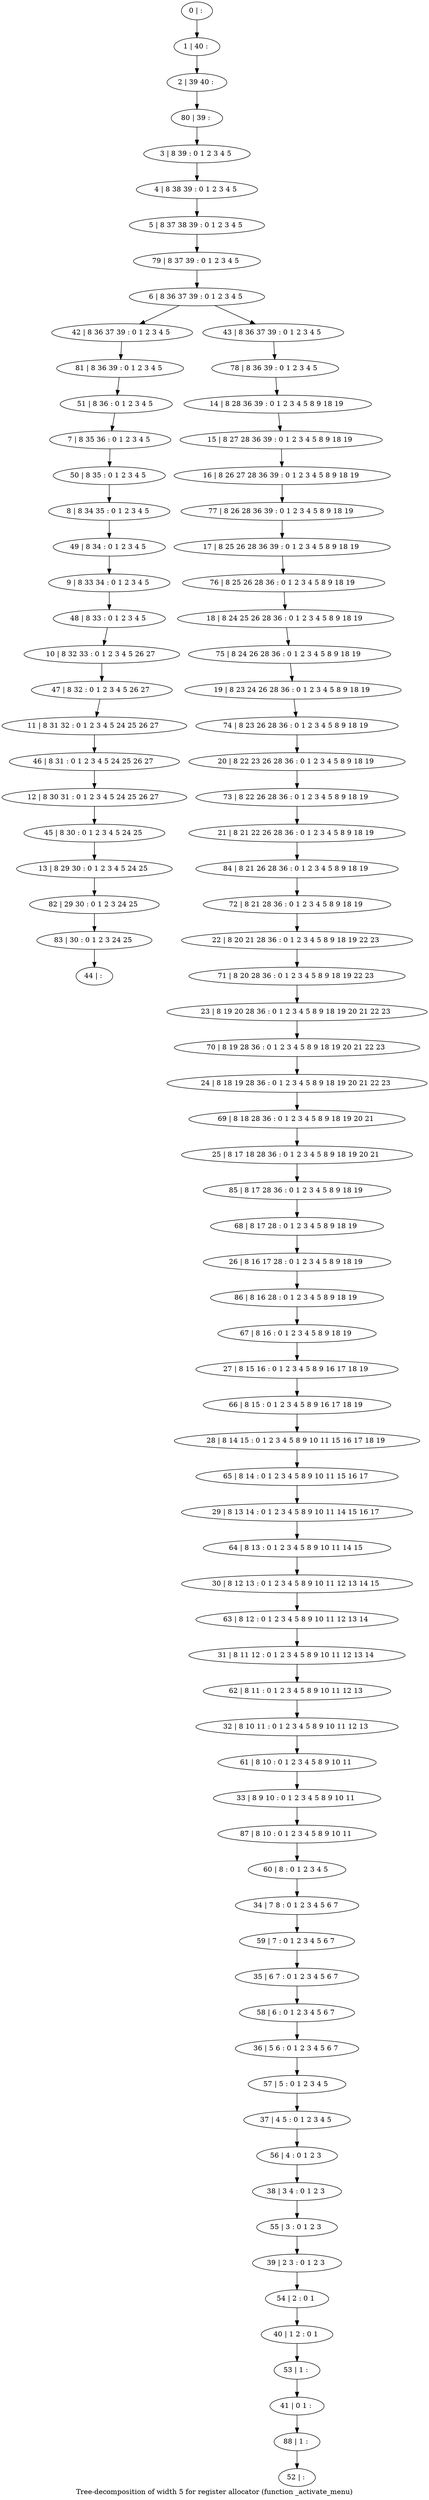 digraph G {
graph [label="Tree-decomposition of width 5 for register allocator (function _activate_menu)"]
0[label="0 | : "];
1[label="1 | 40 : "];
2[label="2 | 39 40 : "];
3[label="3 | 8 39 : 0 1 2 3 4 5 "];
4[label="4 | 8 38 39 : 0 1 2 3 4 5 "];
5[label="5 | 8 37 38 39 : 0 1 2 3 4 5 "];
6[label="6 | 8 36 37 39 : 0 1 2 3 4 5 "];
7[label="7 | 8 35 36 : 0 1 2 3 4 5 "];
8[label="8 | 8 34 35 : 0 1 2 3 4 5 "];
9[label="9 | 8 33 34 : 0 1 2 3 4 5 "];
10[label="10 | 8 32 33 : 0 1 2 3 4 5 26 27 "];
11[label="11 | 8 31 32 : 0 1 2 3 4 5 24 25 26 27 "];
12[label="12 | 8 30 31 : 0 1 2 3 4 5 24 25 26 27 "];
13[label="13 | 8 29 30 : 0 1 2 3 4 5 24 25 "];
14[label="14 | 8 28 36 39 : 0 1 2 3 4 5 8 9 18 19 "];
15[label="15 | 8 27 28 36 39 : 0 1 2 3 4 5 8 9 18 19 "];
16[label="16 | 8 26 27 28 36 39 : 0 1 2 3 4 5 8 9 18 19 "];
17[label="17 | 8 25 26 28 36 39 : 0 1 2 3 4 5 8 9 18 19 "];
18[label="18 | 8 24 25 26 28 36 : 0 1 2 3 4 5 8 9 18 19 "];
19[label="19 | 8 23 24 26 28 36 : 0 1 2 3 4 5 8 9 18 19 "];
20[label="20 | 8 22 23 26 28 36 : 0 1 2 3 4 5 8 9 18 19 "];
21[label="21 | 8 21 22 26 28 36 : 0 1 2 3 4 5 8 9 18 19 "];
22[label="22 | 8 20 21 28 36 : 0 1 2 3 4 5 8 9 18 19 22 23 "];
23[label="23 | 8 19 20 28 36 : 0 1 2 3 4 5 8 9 18 19 20 21 22 23 "];
24[label="24 | 8 18 19 28 36 : 0 1 2 3 4 5 8 9 18 19 20 21 22 23 "];
25[label="25 | 8 17 18 28 36 : 0 1 2 3 4 5 8 9 18 19 20 21 "];
26[label="26 | 8 16 17 28 : 0 1 2 3 4 5 8 9 18 19 "];
27[label="27 | 8 15 16 : 0 1 2 3 4 5 8 9 16 17 18 19 "];
28[label="28 | 8 14 15 : 0 1 2 3 4 5 8 9 10 11 15 16 17 18 19 "];
29[label="29 | 8 13 14 : 0 1 2 3 4 5 8 9 10 11 14 15 16 17 "];
30[label="30 | 8 12 13 : 0 1 2 3 4 5 8 9 10 11 12 13 14 15 "];
31[label="31 | 8 11 12 : 0 1 2 3 4 5 8 9 10 11 12 13 14 "];
32[label="32 | 8 10 11 : 0 1 2 3 4 5 8 9 10 11 12 13 "];
33[label="33 | 8 9 10 : 0 1 2 3 4 5 8 9 10 11 "];
34[label="34 | 7 8 : 0 1 2 3 4 5 6 7 "];
35[label="35 | 6 7 : 0 1 2 3 4 5 6 7 "];
36[label="36 | 5 6 : 0 1 2 3 4 5 6 7 "];
37[label="37 | 4 5 : 0 1 2 3 4 5 "];
38[label="38 | 3 4 : 0 1 2 3 "];
39[label="39 | 2 3 : 0 1 2 3 "];
40[label="40 | 1 2 : 0 1 "];
41[label="41 | 0 1 : "];
42[label="42 | 8 36 37 39 : 0 1 2 3 4 5 "];
43[label="43 | 8 36 37 39 : 0 1 2 3 4 5 "];
44[label="44 | : "];
45[label="45 | 8 30 : 0 1 2 3 4 5 24 25 "];
46[label="46 | 8 31 : 0 1 2 3 4 5 24 25 26 27 "];
47[label="47 | 8 32 : 0 1 2 3 4 5 26 27 "];
48[label="48 | 8 33 : 0 1 2 3 4 5 "];
49[label="49 | 8 34 : 0 1 2 3 4 5 "];
50[label="50 | 8 35 : 0 1 2 3 4 5 "];
51[label="51 | 8 36 : 0 1 2 3 4 5 "];
52[label="52 | : "];
53[label="53 | 1 : "];
54[label="54 | 2 : 0 1 "];
55[label="55 | 3 : 0 1 2 3 "];
56[label="56 | 4 : 0 1 2 3 "];
57[label="57 | 5 : 0 1 2 3 4 5 "];
58[label="58 | 6 : 0 1 2 3 4 5 6 7 "];
59[label="59 | 7 : 0 1 2 3 4 5 6 7 "];
60[label="60 | 8 : 0 1 2 3 4 5 "];
61[label="61 | 8 10 : 0 1 2 3 4 5 8 9 10 11 "];
62[label="62 | 8 11 : 0 1 2 3 4 5 8 9 10 11 12 13 "];
63[label="63 | 8 12 : 0 1 2 3 4 5 8 9 10 11 12 13 14 "];
64[label="64 | 8 13 : 0 1 2 3 4 5 8 9 10 11 14 15 "];
65[label="65 | 8 14 : 0 1 2 3 4 5 8 9 10 11 15 16 17 "];
66[label="66 | 8 15 : 0 1 2 3 4 5 8 9 16 17 18 19 "];
67[label="67 | 8 16 : 0 1 2 3 4 5 8 9 18 19 "];
68[label="68 | 8 17 28 : 0 1 2 3 4 5 8 9 18 19 "];
69[label="69 | 8 18 28 36 : 0 1 2 3 4 5 8 9 18 19 20 21 "];
70[label="70 | 8 19 28 36 : 0 1 2 3 4 5 8 9 18 19 20 21 22 23 "];
71[label="71 | 8 20 28 36 : 0 1 2 3 4 5 8 9 18 19 22 23 "];
72[label="72 | 8 21 28 36 : 0 1 2 3 4 5 8 9 18 19 "];
73[label="73 | 8 22 26 28 36 : 0 1 2 3 4 5 8 9 18 19 "];
74[label="74 | 8 23 26 28 36 : 0 1 2 3 4 5 8 9 18 19 "];
75[label="75 | 8 24 26 28 36 : 0 1 2 3 4 5 8 9 18 19 "];
76[label="76 | 8 25 26 28 36 : 0 1 2 3 4 5 8 9 18 19 "];
77[label="77 | 8 26 28 36 39 : 0 1 2 3 4 5 8 9 18 19 "];
78[label="78 | 8 36 39 : 0 1 2 3 4 5 "];
79[label="79 | 8 37 39 : 0 1 2 3 4 5 "];
80[label="80 | 39 : "];
81[label="81 | 8 36 39 : 0 1 2 3 4 5 "];
82[label="82 | 29 30 : 0 1 2 3 24 25 "];
83[label="83 | 30 : 0 1 2 3 24 25 "];
84[label="84 | 8 21 26 28 36 : 0 1 2 3 4 5 8 9 18 19 "];
85[label="85 | 8 17 28 36 : 0 1 2 3 4 5 8 9 18 19 "];
86[label="86 | 8 16 28 : 0 1 2 3 4 5 8 9 18 19 "];
87[label="87 | 8 10 : 0 1 2 3 4 5 8 9 10 11 "];
88[label="88 | 1 : "];
0->1 ;
1->2 ;
3->4 ;
4->5 ;
14->15 ;
15->16 ;
6->42 ;
6->43 ;
45->13 ;
12->45 ;
46->12 ;
11->46 ;
47->11 ;
10->47 ;
48->10 ;
9->48 ;
49->9 ;
8->49 ;
50->8 ;
7->50 ;
51->7 ;
53->41 ;
40->53 ;
54->40 ;
39->54 ;
55->39 ;
38->55 ;
56->38 ;
37->56 ;
57->37 ;
36->57 ;
58->36 ;
35->58 ;
59->35 ;
34->59 ;
60->34 ;
61->33 ;
32->61 ;
62->32 ;
31->62 ;
63->31 ;
30->63 ;
64->30 ;
29->64 ;
65->29 ;
28->65 ;
66->28 ;
27->66 ;
67->27 ;
68->26 ;
69->25 ;
24->69 ;
70->24 ;
23->70 ;
71->23 ;
22->71 ;
72->22 ;
73->21 ;
20->73 ;
74->20 ;
19->74 ;
75->19 ;
18->75 ;
76->18 ;
17->76 ;
77->17 ;
16->77 ;
78->14 ;
43->78 ;
79->6 ;
5->79 ;
80->3 ;
2->80 ;
81->51 ;
42->81 ;
13->82 ;
83->44 ;
82->83 ;
84->72 ;
21->84 ;
85->68 ;
25->85 ;
86->67 ;
26->86 ;
87->60 ;
33->87 ;
88->52 ;
41->88 ;
}
